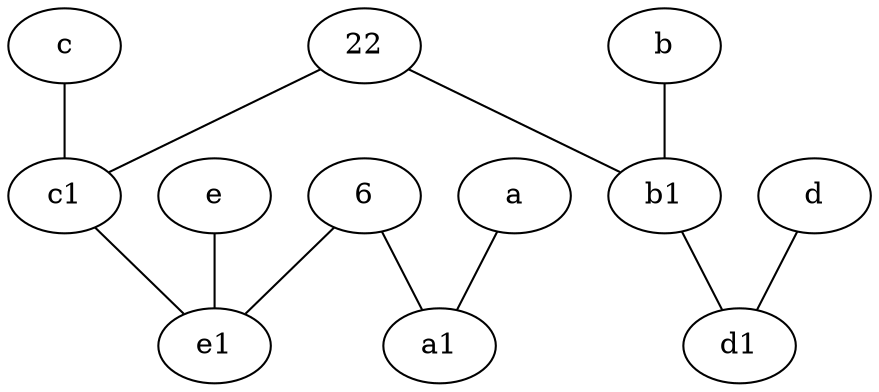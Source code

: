 graph {
	node [labelfontsize=50]
	a1 [labelfontsize=50 pos="8,3!"]
	6 [labelfontsize=50]
	e1 [labelfontsize=50 pos="7,7!"]
	22 [labelfontsize=50]
	c [labelfontsize=50 pos="4.5,2!"]
	c1 [labelfontsize=50 pos="4.5,3!"]
	d1 [labelfontsize=50 pos="3,5!"]
	b1 [labelfontsize=50 pos="9,4!"]
	e -- e1
	6 -- e1
	d -- d1
	b -- b1
	6 -- a1
	22 -- b1
	c1 -- e1
	c -- c1
	b1 -- d1
	22 -- c1
	a -- a1
}
